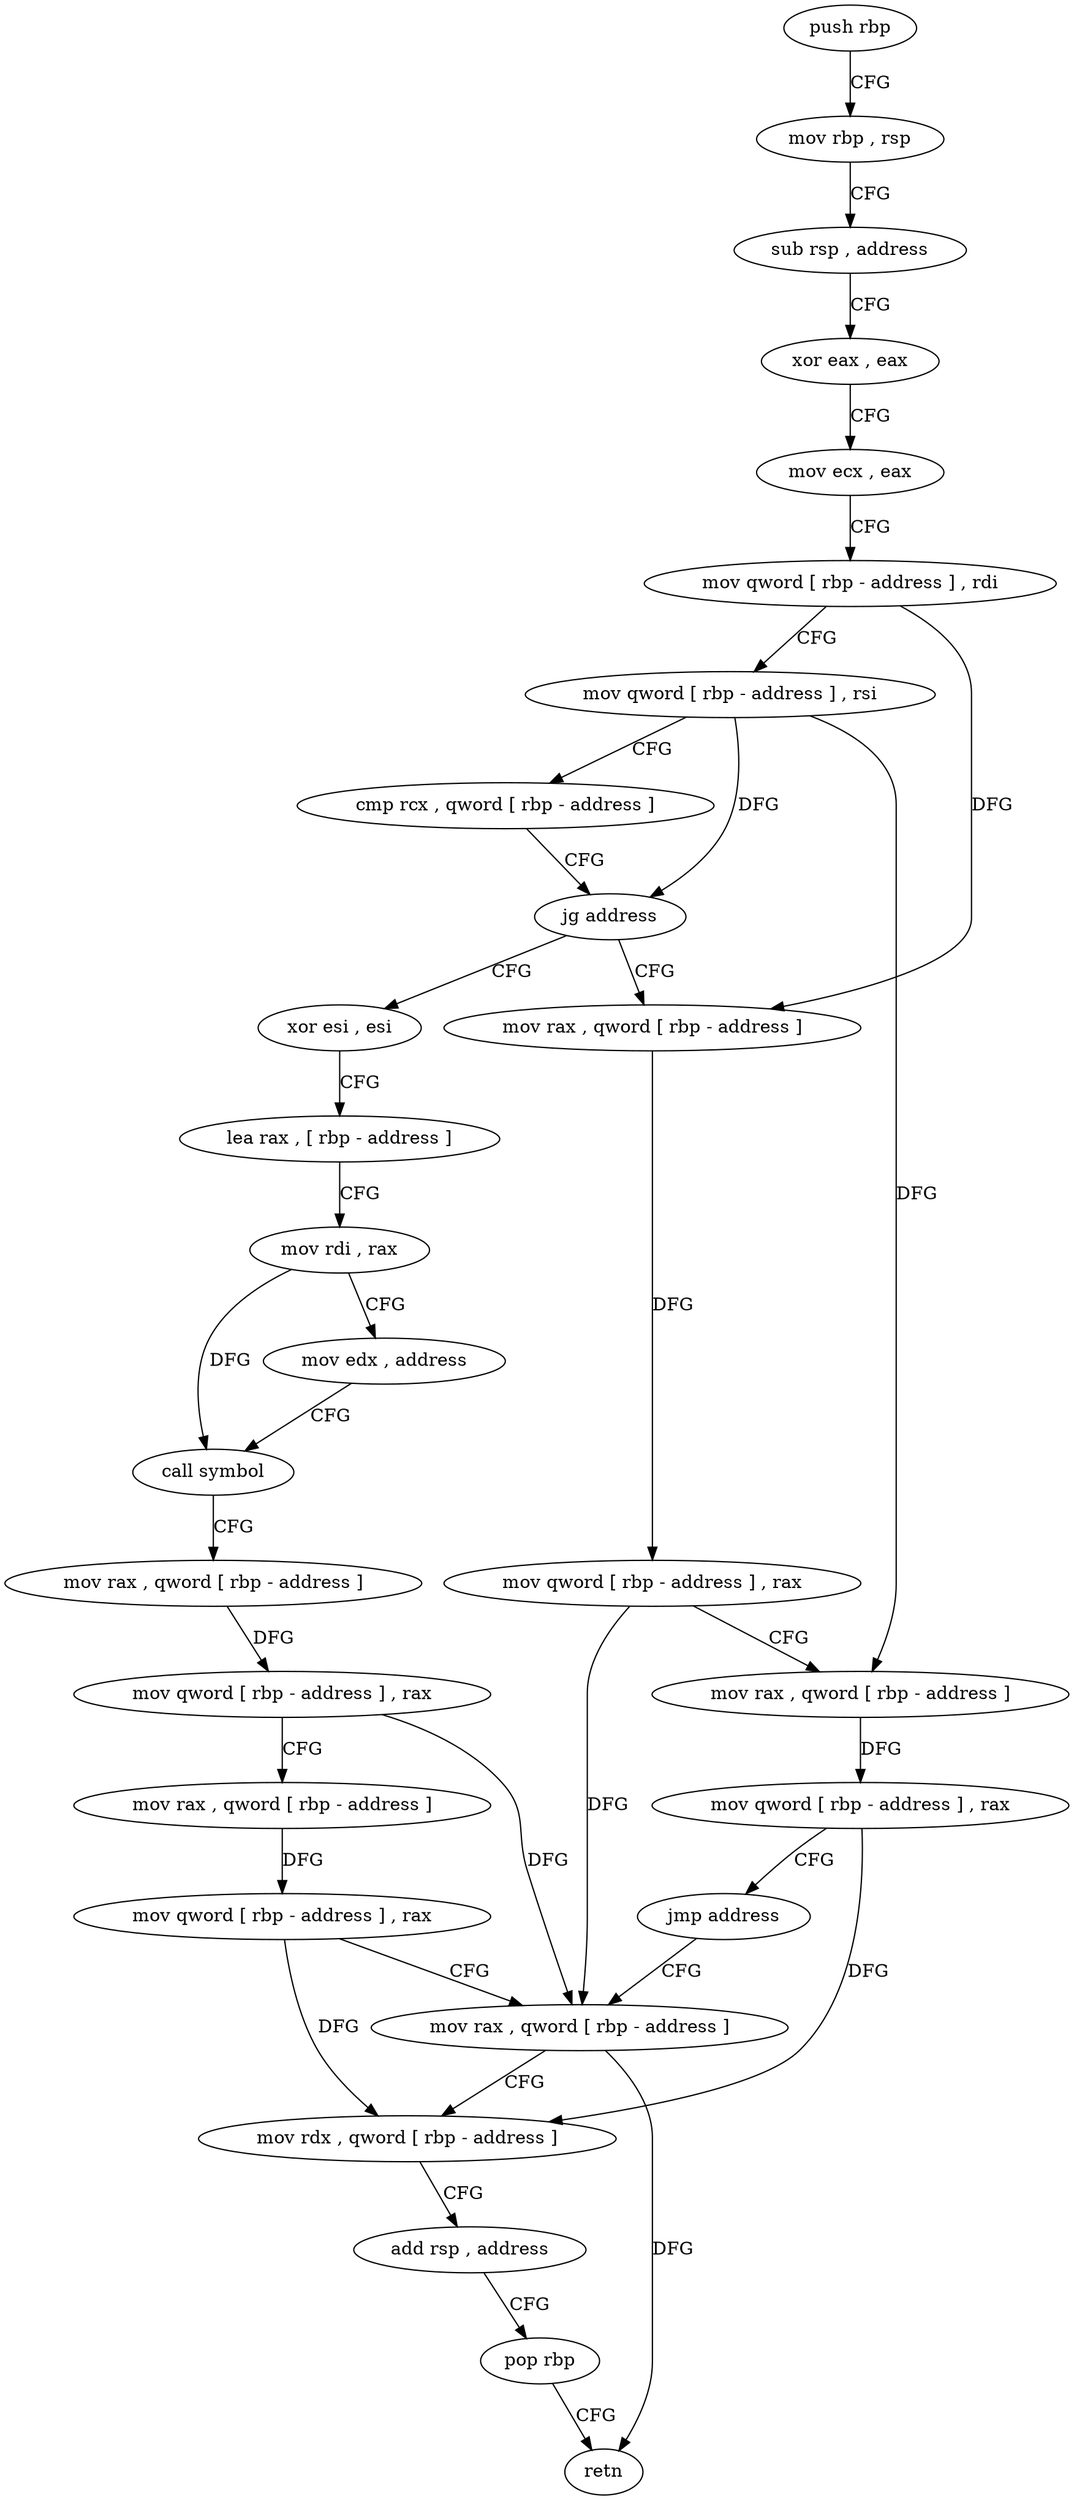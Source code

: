 digraph "func" {
"4214960" [label = "push rbp" ]
"4214961" [label = "mov rbp , rsp" ]
"4214964" [label = "sub rsp , address" ]
"4214968" [label = "xor eax , eax" ]
"4214970" [label = "mov ecx , eax" ]
"4214972" [label = "mov qword [ rbp - address ] , rdi" ]
"4214976" [label = "mov qword [ rbp - address ] , rsi" ]
"4214980" [label = "cmp rcx , qword [ rbp - address ]" ]
"4214984" [label = "jg address" ]
"4215011" [label = "xor esi , esi" ]
"4214990" [label = "mov rax , qword [ rbp - address ]" ]
"4215013" [label = "lea rax , [ rbp - address ]" ]
"4215017" [label = "mov rdi , rax" ]
"4215020" [label = "mov edx , address" ]
"4215025" [label = "call symbol" ]
"4215030" [label = "mov rax , qword [ rbp - address ]" ]
"4215034" [label = "mov qword [ rbp - address ] , rax" ]
"4215038" [label = "mov rax , qword [ rbp - address ]" ]
"4215042" [label = "mov qword [ rbp - address ] , rax" ]
"4215046" [label = "mov rax , qword [ rbp - address ]" ]
"4214994" [label = "mov qword [ rbp - address ] , rax" ]
"4214998" [label = "mov rax , qword [ rbp - address ]" ]
"4215002" [label = "mov qword [ rbp - address ] , rax" ]
"4215006" [label = "jmp address" ]
"4215050" [label = "mov rdx , qword [ rbp - address ]" ]
"4215054" [label = "add rsp , address" ]
"4215058" [label = "pop rbp" ]
"4215059" [label = "retn" ]
"4214960" -> "4214961" [ label = "CFG" ]
"4214961" -> "4214964" [ label = "CFG" ]
"4214964" -> "4214968" [ label = "CFG" ]
"4214968" -> "4214970" [ label = "CFG" ]
"4214970" -> "4214972" [ label = "CFG" ]
"4214972" -> "4214976" [ label = "CFG" ]
"4214972" -> "4214990" [ label = "DFG" ]
"4214976" -> "4214980" [ label = "CFG" ]
"4214976" -> "4214984" [ label = "DFG" ]
"4214976" -> "4214998" [ label = "DFG" ]
"4214980" -> "4214984" [ label = "CFG" ]
"4214984" -> "4215011" [ label = "CFG" ]
"4214984" -> "4214990" [ label = "CFG" ]
"4215011" -> "4215013" [ label = "CFG" ]
"4214990" -> "4214994" [ label = "DFG" ]
"4215013" -> "4215017" [ label = "CFG" ]
"4215017" -> "4215020" [ label = "CFG" ]
"4215017" -> "4215025" [ label = "DFG" ]
"4215020" -> "4215025" [ label = "CFG" ]
"4215025" -> "4215030" [ label = "CFG" ]
"4215030" -> "4215034" [ label = "DFG" ]
"4215034" -> "4215038" [ label = "CFG" ]
"4215034" -> "4215046" [ label = "DFG" ]
"4215038" -> "4215042" [ label = "DFG" ]
"4215042" -> "4215046" [ label = "CFG" ]
"4215042" -> "4215050" [ label = "DFG" ]
"4215046" -> "4215050" [ label = "CFG" ]
"4215046" -> "4215059" [ label = "DFG" ]
"4214994" -> "4214998" [ label = "CFG" ]
"4214994" -> "4215046" [ label = "DFG" ]
"4214998" -> "4215002" [ label = "DFG" ]
"4215002" -> "4215006" [ label = "CFG" ]
"4215002" -> "4215050" [ label = "DFG" ]
"4215006" -> "4215046" [ label = "CFG" ]
"4215050" -> "4215054" [ label = "CFG" ]
"4215054" -> "4215058" [ label = "CFG" ]
"4215058" -> "4215059" [ label = "CFG" ]
}
